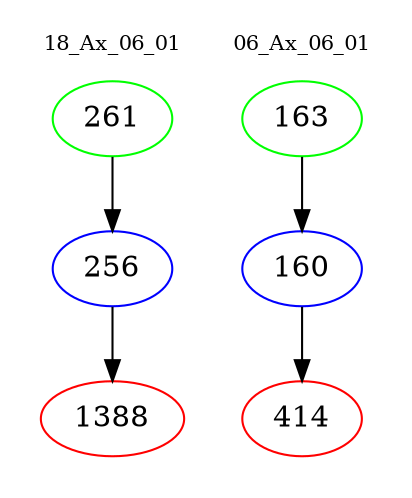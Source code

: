 digraph{
subgraph cluster_0 {
color = white
label = "18_Ax_06_01";
fontsize=10;
T0_261 [label="261", color="green"]
T0_261 -> T0_256 [color="black"]
T0_256 [label="256", color="blue"]
T0_256 -> T0_1388 [color="black"]
T0_1388 [label="1388", color="red"]
}
subgraph cluster_1 {
color = white
label = "06_Ax_06_01";
fontsize=10;
T1_163 [label="163", color="green"]
T1_163 -> T1_160 [color="black"]
T1_160 [label="160", color="blue"]
T1_160 -> T1_414 [color="black"]
T1_414 [label="414", color="red"]
}
}
